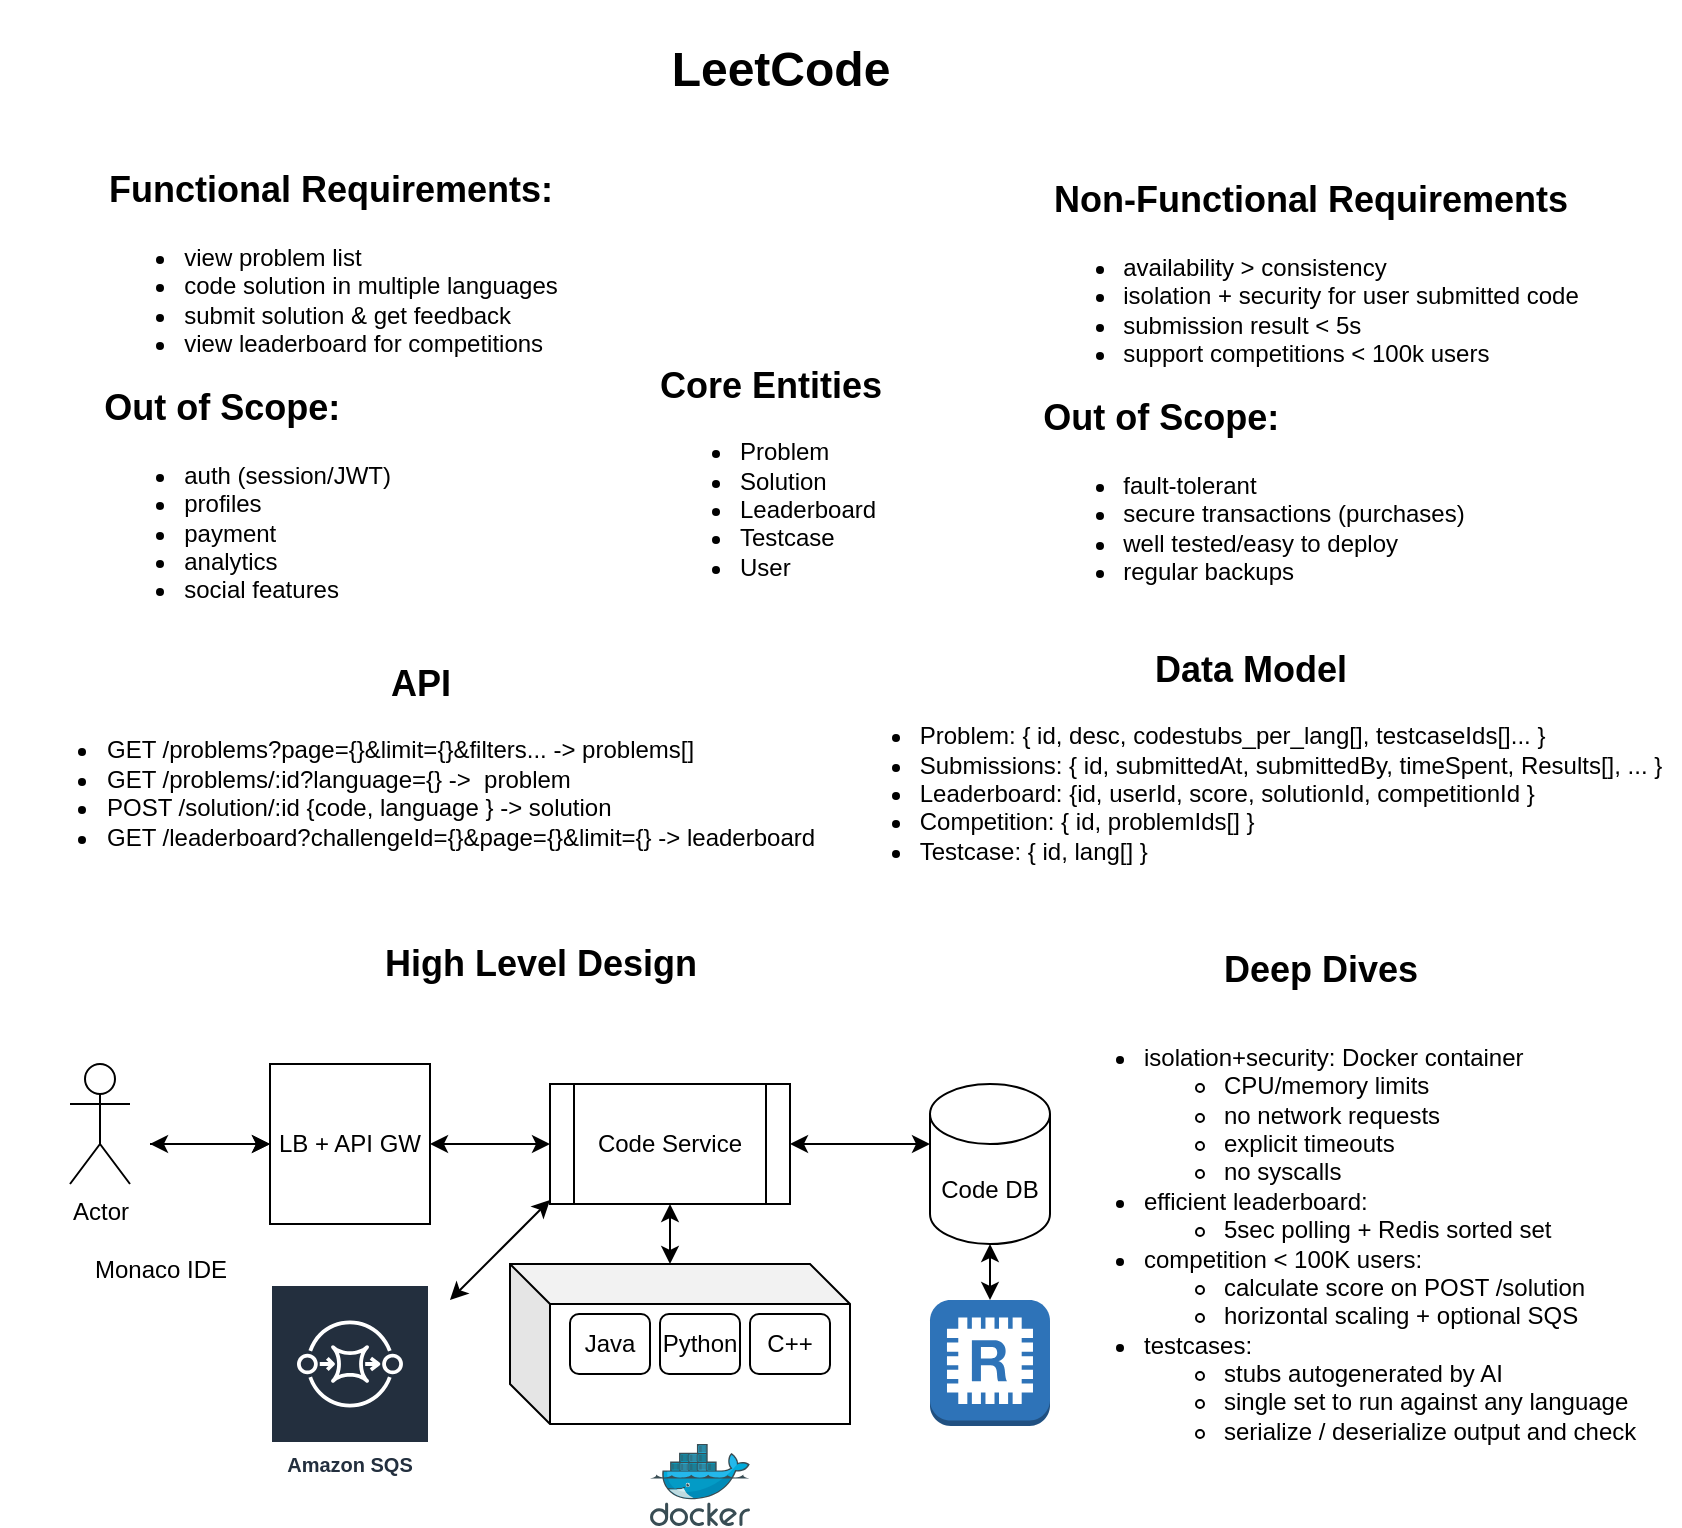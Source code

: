 <mxfile version="26.2.14">
  <diagram name="Page-1" id="gq-hixOonSzh3Yw3gc1U">
    <mxGraphModel dx="1205" dy="760" grid="1" gridSize="10" guides="1" tooltips="1" connect="1" arrows="1" fold="1" page="1" pageScale="1" pageWidth="850" pageHeight="1100" math="0" shadow="0">
      <root>
        <mxCell id="0" />
        <mxCell id="1" parent="0" />
        <mxCell id="vMsRpWaaGCRmH829zkNi-1" value="&lt;h1&gt;LeetCode&lt;/h1&gt;" style="text;html=1;align=center;verticalAlign=middle;resizable=0;points=[];autosize=1;strokeColor=none;fillColor=none;" vertex="1" parent="1">
          <mxGeometry x="335" y="8" width="130" height="70" as="geometry" />
        </mxCell>
        <mxCell id="vMsRpWaaGCRmH829zkNi-2" value="&lt;h2&gt;Functional Requirements:&lt;/h2&gt;&lt;div style=&quot;&quot;&gt;&lt;ul&gt;&lt;li style=&quot;text-align: left;&quot;&gt;view problem list&lt;/li&gt;&lt;li style=&quot;text-align: left;&quot;&gt;code solution in multiple languages&lt;/li&gt;&lt;li style=&quot;text-align: left;&quot;&gt;submit solution &amp;amp; get feedback&lt;/li&gt;&lt;li style=&quot;text-align: left;&quot;&gt;view leaderboard for competitions&lt;/li&gt;&lt;/ul&gt;&lt;h2 style=&quot;text-align: left;&quot;&gt;Out of Scope:&lt;/h2&gt;&lt;div style=&quot;&quot;&gt;&lt;ul&gt;&lt;li style=&quot;text-align: left;&quot;&gt;auth (session/JWT)&lt;/li&gt;&lt;li style=&quot;text-align: left;&quot;&gt;profiles&lt;/li&gt;&lt;li style=&quot;text-align: left;&quot;&gt;payment&lt;/li&gt;&lt;li style=&quot;text-align: left;&quot;&gt;analytics&lt;/li&gt;&lt;li style=&quot;text-align: left;&quot;&gt;social features&lt;/li&gt;&lt;/ul&gt;&lt;/div&gt;&lt;/div&gt;" style="text;html=1;align=center;verticalAlign=middle;resizable=0;points=[];autosize=1;strokeColor=none;fillColor=none;" vertex="1" parent="1">
          <mxGeometry x="50" y="70" width="250" height="260" as="geometry" />
        </mxCell>
        <mxCell id="vMsRpWaaGCRmH829zkNi-3" value="&lt;h2&gt;Non-Functional Requirements&lt;/h2&gt;&lt;div style=&quot;&quot;&gt;&lt;ul&gt;&lt;li style=&quot;text-align: left;&quot;&gt;availability &amp;gt; consistency&lt;/li&gt;&lt;li style=&quot;text-align: left;&quot;&gt;isolation + security for user submitted code&lt;/li&gt;&lt;li style=&quot;text-align: left;&quot;&gt;submission result &amp;lt; 5s&lt;/li&gt;&lt;li style=&quot;text-align: left;&quot;&gt;support competitions &amp;lt; 100k users&lt;/li&gt;&lt;/ul&gt;&lt;h2 style=&quot;text-align: left;&quot;&gt;Out of Scope:&lt;/h2&gt;&lt;div&gt;&lt;ul&gt;&lt;li style=&quot;text-align: left;&quot;&gt;fault-tolerant&lt;/li&gt;&lt;li style=&quot;text-align: left;&quot;&gt;secure transactions (purchases)&lt;/li&gt;&lt;li style=&quot;text-align: left;&quot;&gt;well tested/easy to deploy&lt;/li&gt;&lt;li style=&quot;text-align: left;&quot;&gt;regular backups&lt;/li&gt;&lt;/ul&gt;&lt;/div&gt;&lt;/div&gt;" style="text;html=1;align=center;verticalAlign=middle;resizable=0;points=[];autosize=1;strokeColor=none;fillColor=none;" vertex="1" parent="1">
          <mxGeometry x="520" y="78" width="290" height="240" as="geometry" />
        </mxCell>
        <mxCell id="vMsRpWaaGCRmH829zkNi-4" value="&lt;h2&gt;Core Entities&lt;/h2&gt;&lt;div&gt;&lt;ul&gt;&lt;li style=&quot;text-align: left;&quot;&gt;Problem&lt;/li&gt;&lt;li style=&quot;text-align: left;&quot;&gt;Solution&lt;/li&gt;&lt;li style=&quot;text-align: left;&quot;&gt;Leaderboard&lt;/li&gt;&lt;li style=&quot;text-align: left;&quot;&gt;Testcase&lt;/li&gt;&lt;li style=&quot;text-align: left;&quot;&gt;User&lt;/li&gt;&lt;/ul&gt;&lt;/div&gt;" style="text;html=1;align=center;verticalAlign=middle;resizable=0;points=[];autosize=1;strokeColor=none;fillColor=none;" vertex="1" parent="1">
          <mxGeometry x="330" y="168" width="130" height="150" as="geometry" />
        </mxCell>
        <mxCell id="vMsRpWaaGCRmH829zkNi-5" value="&lt;h2&gt;API&lt;/h2&gt;&lt;div&gt;&lt;ul&gt;&lt;li style=&quot;text-align: left;&quot;&gt;GET /problems?page={}&amp;amp;limit={}&amp;amp;filters... -&amp;gt; problems[]&lt;/li&gt;&lt;li style=&quot;text-align: left;&quot;&gt;GET /problems/:id?language={} -&amp;gt;&amp;nbsp; problem&lt;/li&gt;&lt;li style=&quot;text-align: left;&quot;&gt;POST /solution/:id {code, language } -&amp;gt; solution&lt;/li&gt;&lt;li style=&quot;text-align: left;&quot;&gt;GET /leaderboard?challengeId={}&amp;amp;page={}&amp;amp;limit={} -&amp;gt; leaderboard&lt;/li&gt;&lt;/ul&gt;&lt;/div&gt;" style="text;html=1;align=center;verticalAlign=middle;resizable=0;points=[];autosize=1;strokeColor=none;fillColor=none;" vertex="1" parent="1">
          <mxGeometry x="10" y="320" width="420" height="130" as="geometry" />
        </mxCell>
        <mxCell id="vMsRpWaaGCRmH829zkNi-6" value="&lt;h2&gt;High Level Design&lt;/h2&gt;" style="text;html=1;align=center;verticalAlign=middle;resizable=0;points=[];autosize=1;strokeColor=none;fillColor=none;" vertex="1" parent="1">
          <mxGeometry x="190" y="460" width="180" height="60" as="geometry" />
        </mxCell>
        <mxCell id="vMsRpWaaGCRmH829zkNi-9" value="" style="rounded=0;orthogonalLoop=1;jettySize=auto;html=1;strokeColor=default;" edge="1" parent="1" target="vMsRpWaaGCRmH829zkNi-8">
          <mxGeometry relative="1" as="geometry">
            <mxPoint x="85" y="580" as="sourcePoint" />
          </mxGeometry>
        </mxCell>
        <mxCell id="vMsRpWaaGCRmH829zkNi-7" value="Actor" style="shape=umlActor;verticalLabelPosition=bottom;verticalAlign=top;html=1;outlineConnect=0;" vertex="1" parent="1">
          <mxGeometry x="45" y="540" width="30" height="60" as="geometry" />
        </mxCell>
        <mxCell id="vMsRpWaaGCRmH829zkNi-8" value="LB + API GW" style="whiteSpace=wrap;html=1;aspect=fixed;" vertex="1" parent="1">
          <mxGeometry x="145" y="540" width="80" height="80" as="geometry" />
        </mxCell>
        <mxCell id="vMsRpWaaGCRmH829zkNi-10" value="Code Service" style="shape=process;whiteSpace=wrap;html=1;backgroundOutline=1;" vertex="1" parent="1">
          <mxGeometry x="285" y="550" width="120" height="60" as="geometry" />
        </mxCell>
        <mxCell id="vMsRpWaaGCRmH829zkNi-11" value="Code DB" style="shape=cylinder3;whiteSpace=wrap;html=1;boundedLbl=1;backgroundOutline=1;size=15;" vertex="1" parent="1">
          <mxGeometry x="475" y="550" width="60" height="80" as="geometry" />
        </mxCell>
        <mxCell id="vMsRpWaaGCRmH829zkNi-12" value="" style="endArrow=classic;startArrow=classic;html=1;rounded=0;" edge="1" parent="1">
          <mxGeometry width="50" height="50" relative="1" as="geometry">
            <mxPoint x="85" y="580" as="sourcePoint" />
            <mxPoint x="145" y="580" as="targetPoint" />
          </mxGeometry>
        </mxCell>
        <mxCell id="vMsRpWaaGCRmH829zkNi-13" value="Monaco IDE" style="text;html=1;align=center;verticalAlign=middle;resizable=0;points=[];autosize=1;strokeColor=none;fillColor=none;" vertex="1" parent="1">
          <mxGeometry x="45" y="628" width="90" height="30" as="geometry" />
        </mxCell>
        <mxCell id="vMsRpWaaGCRmH829zkNi-14" value="&lt;h2&gt;Data Model&lt;/h2&gt;&lt;div&gt;&lt;ul&gt;&lt;li style=&quot;text-align: left;&quot;&gt;Problem: { id, desc, codestubs_per_lang[], testcaseIds[]... }&lt;/li&gt;&lt;li style=&quot;text-align: left;&quot;&gt;Submissions: { id, submittedAt, submittedBy, timeSpent, Results[], ... }&lt;/li&gt;&lt;li style=&quot;text-align: left;&quot;&gt;Leaderboard: {id, userId, score, solutionId, competitionId }&lt;/li&gt;&lt;li style=&quot;text-align: left;&quot;&gt;Competition: { id, problemIds[] }&lt;/li&gt;&lt;li style=&quot;text-align: left;&quot;&gt;Testcase: { id, lang[] }&lt;/li&gt;&lt;/ul&gt;&lt;/div&gt;" style="text;html=1;align=center;verticalAlign=middle;resizable=0;points=[];autosize=1;strokeColor=none;fillColor=none;" vertex="1" parent="1">
          <mxGeometry x="420" y="310" width="430" height="150" as="geometry" />
        </mxCell>
        <mxCell id="vMsRpWaaGCRmH829zkNi-15" value="" style="image;sketch=0;aspect=fixed;html=1;points=[];align=center;fontSize=12;image=img/lib/mscae/Docker.svg;" vertex="1" parent="1">
          <mxGeometry x="335" y="730" width="50" height="41" as="geometry" />
        </mxCell>
        <mxCell id="vMsRpWaaGCRmH829zkNi-17" value="" style="shape=cube;whiteSpace=wrap;html=1;boundedLbl=1;backgroundOutline=1;darkOpacity=0.05;darkOpacity2=0.1;" vertex="1" parent="1">
          <mxGeometry x="265" y="640" width="170" height="80" as="geometry" />
        </mxCell>
        <mxCell id="vMsRpWaaGCRmH829zkNi-24" value="Amazon SQS" style="sketch=0;outlineConnect=0;fontColor=#232F3E;gradientColor=none;strokeColor=#ffffff;fillColor=#232F3E;dashed=0;verticalLabelPosition=middle;verticalAlign=bottom;align=center;html=1;whiteSpace=wrap;fontSize=10;fontStyle=1;spacing=3;shape=mxgraph.aws4.productIcon;prIcon=mxgraph.aws4.sqs;" vertex="1" parent="1">
          <mxGeometry x="145" y="650" width="80" height="100" as="geometry" />
        </mxCell>
        <mxCell id="vMsRpWaaGCRmH829zkNi-25" value="" style="endArrow=classic;startArrow=classic;html=1;rounded=0;" edge="1" parent="1">
          <mxGeometry width="50" height="50" relative="1" as="geometry">
            <mxPoint x="235" y="658" as="sourcePoint" />
            <mxPoint x="285" y="608" as="targetPoint" />
          </mxGeometry>
        </mxCell>
        <mxCell id="vMsRpWaaGCRmH829zkNi-26" value="" style="endArrow=classic;startArrow=classic;html=1;rounded=0;entryX=0.5;entryY=1;entryDx=0;entryDy=0;" edge="1" parent="1" target="vMsRpWaaGCRmH829zkNi-10">
          <mxGeometry width="50" height="50" relative="1" as="geometry">
            <mxPoint x="345" y="640" as="sourcePoint" />
            <mxPoint x="370" y="610" as="targetPoint" />
          </mxGeometry>
        </mxCell>
        <mxCell id="vMsRpWaaGCRmH829zkNi-27" value="Java&lt;span style=&quot;color: rgba(0, 0, 0, 0); font-family: monospace; font-size: 0px; text-align: start; text-wrap-mode: nowrap;&quot;&gt;%3CmxGraphModel%3E%3Croot%3E%3CmxCell%20id%3D%220%22%2F%3E%3CmxCell%20id%3D%221%22%20parent%3D%220%22%2F%3E%3CmxCell%20id%3D%222%22%20value%3D%22Java%22%20style%3D%22swimlane%3BwhiteSpace%3Dwrap%3Bhtml%3D1%3B%22%20vertex%3D%221%22%20parent%3D%221%22%3E%3CmxGeometry%20x%3D%22490%22%20y%3D%22680%22%20width%3D%2240%22%20height%3D%2250%22%20as%3D%22geometry%22%2F%3E%3C%2FmxCell%3E%3C%2Froot%3E%3C%2FmxGraphModel%3E&lt;/span&gt;" style="rounded=1;whiteSpace=wrap;html=1;" vertex="1" parent="1">
          <mxGeometry x="295" y="665" width="40" height="30" as="geometry" />
        </mxCell>
        <mxCell id="vMsRpWaaGCRmH829zkNi-28" value="Python" style="rounded=1;whiteSpace=wrap;html=1;" vertex="1" parent="1">
          <mxGeometry x="340" y="665" width="40" height="30" as="geometry" />
        </mxCell>
        <mxCell id="vMsRpWaaGCRmH829zkNi-29" value="C++" style="rounded=1;whiteSpace=wrap;html=1;" vertex="1" parent="1">
          <mxGeometry x="385" y="665" width="40" height="30" as="geometry" />
        </mxCell>
        <mxCell id="vMsRpWaaGCRmH829zkNi-30" value="" style="outlineConnect=0;dashed=0;verticalLabelPosition=bottom;verticalAlign=top;align=center;html=1;shape=mxgraph.aws3.redis;fillColor=#2E73B8;gradientColor=none;" vertex="1" parent="1">
          <mxGeometry x="475" y="658" width="60" height="63" as="geometry" />
        </mxCell>
        <mxCell id="vMsRpWaaGCRmH829zkNi-31" value="" style="endArrow=classic;startArrow=classic;html=1;rounded=0;entryX=0.5;entryY=1;entryDx=0;entryDy=0;entryPerimeter=0;" edge="1" parent="1" source="vMsRpWaaGCRmH829zkNi-30" target="vMsRpWaaGCRmH829zkNi-11">
          <mxGeometry width="50" height="50" relative="1" as="geometry">
            <mxPoint x="475" y="680" as="sourcePoint" />
            <mxPoint x="525" y="630" as="targetPoint" />
          </mxGeometry>
        </mxCell>
        <mxCell id="vMsRpWaaGCRmH829zkNi-32" value="" style="endArrow=classic;startArrow=classic;html=1;rounded=0;exitX=1;exitY=0.5;exitDx=0;exitDy=0;" edge="1" parent="1" source="vMsRpWaaGCRmH829zkNi-10">
          <mxGeometry width="50" height="50" relative="1" as="geometry">
            <mxPoint x="425" y="620" as="sourcePoint" />
            <mxPoint x="475" y="580" as="targetPoint" />
          </mxGeometry>
        </mxCell>
        <mxCell id="vMsRpWaaGCRmH829zkNi-34" value="&lt;h2&gt;Deep Dives&lt;/h2&gt;" style="text;html=1;align=center;verticalAlign=middle;resizable=0;points=[];autosize=1;strokeColor=none;fillColor=none;" vertex="1" parent="1">
          <mxGeometry x="610" y="463" width="120" height="60" as="geometry" />
        </mxCell>
        <mxCell id="vMsRpWaaGCRmH829zkNi-35" value="&lt;ul&gt;&lt;li&gt;isolation+security: Docker container&lt;/li&gt;&lt;ul&gt;&lt;li&gt;CPU/memory limits&lt;/li&gt;&lt;li&gt;no network requests&lt;/li&gt;&lt;li&gt;explicit timeouts&lt;/li&gt;&lt;li&gt;no syscalls&lt;/li&gt;&lt;/ul&gt;&lt;li&gt;efficient leaderboard:&lt;/li&gt;&lt;ul&gt;&lt;li&gt;5sec polling + Redis sorted set&lt;/li&gt;&lt;/ul&gt;&lt;li&gt;competition &amp;lt; 100K users:&lt;/li&gt;&lt;ul&gt;&lt;li&gt;calculate score on POST /solution&lt;/li&gt;&lt;li&gt;horizontal scaling + optional SQS&lt;/li&gt;&lt;/ul&gt;&lt;li&gt;testcases:&lt;/li&gt;&lt;ul&gt;&lt;li&gt;stubs autogenerated by AI&lt;/li&gt;&lt;li&gt;single set to run against any language&lt;/li&gt;&lt;li&gt;serialize / deserialize output and check&lt;/li&gt;&lt;/ul&gt;&lt;/ul&gt;" style="text;html=1;align=left;verticalAlign=middle;resizable=0;points=[];autosize=1;strokeColor=none;fillColor=none;" vertex="1" parent="1">
          <mxGeometry x="540" y="510" width="310" height="240" as="geometry" />
        </mxCell>
        <mxCell id="vMsRpWaaGCRmH829zkNi-36" value="" style="endArrow=classic;startArrow=classic;html=1;rounded=0;exitX=1;exitY=0.5;exitDx=0;exitDy=0;" edge="1" parent="1" source="vMsRpWaaGCRmH829zkNi-8">
          <mxGeometry width="50" height="50" relative="1" as="geometry">
            <mxPoint x="235" y="630" as="sourcePoint" />
            <mxPoint x="285" y="580" as="targetPoint" />
          </mxGeometry>
        </mxCell>
      </root>
    </mxGraphModel>
  </diagram>
</mxfile>
